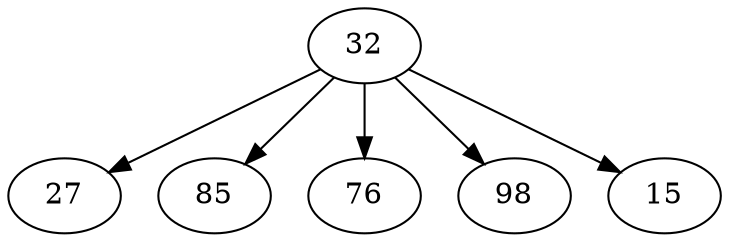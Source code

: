 digraph tree {
	31 [label=32]
	32 [label=27]
	31 -> 32 [constraint=true]
	33 [label=85]
	31 -> 33 [constraint=true]
	34 [label=76]
	31 -> 34 [constraint=true]
	35 [label=98]
	31 -> 35 [constraint=true]
	36 [label=15]
	31 -> 36 [constraint=true]
}
